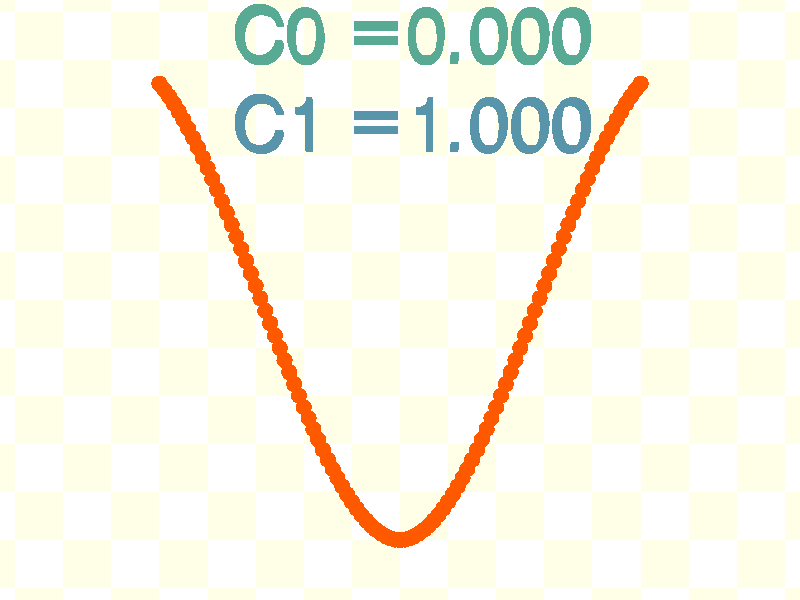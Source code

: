 // This work is licensed under the Creative Commons Attribution-ShareAlike 3.0 Unported License.
// To view a copy of this license, visit http://creativecommons.org/licenses/by-sa/3.0/ or send a
// letter to Creative Commons, 444 Castro Street, Suite 900, Mountain View, California, 94041, USA.

// Persistence Of Vision raytracer sample file.
// By Chris Young 76702,1655
// Try changing C0 and C1 to various values from 0.0 to 1.0 in this scene.

#version 3.7;

global_settings { assumed_gamma 1.0 }

#include "colors.inc"

#declare C1=1;
#declare C0=clock;
#declare Rad=1/6/10;

#declare Xval=-0.5;

camera {
    location  <0, 0, -150>
    direction <0, 0,  12>
    look_at   <0, 0,   0>
}

light_source { <5000, 10000, -20000> color White}
plane { z, Rad hollow on pigment {checker color rgb <1,1,1>*1.2 color rgb <1,1,.8>} }

#declare Font="cyrvetic.ttf"
text{ ttf Font
    concat("C0 =",str(C0,1,3)),0.5, 0
    scale <1.25, 1.25, 4>
    translate <-2.75, 4, -30>
    pigment { rgb <0.2, 0.8, 0.6>*0.5 }
}
text{ ttf Font
    concat("C1 =",str(C1,1,3)),0.5, 0
    scale <1.25, 1.25, 4>
    translate <-2.75, 2.5, -30>
    pigment { rgb <0.2, 0.6, 0.8>*0.5 }
}

union {
    #while (Xval <= 0.5)
        // This is the function that the "quilted" pattern uses
        #declare T=sqrt(3*Xval*Xval);
        #declare IT=1.0-T;
        #declare TQ=T*T*T+3*T*IT*IT*C0+3*T*T*IT*C1;

        sphere{<Xval,TQ,0>,Rad pigment{color rgb<1,0.1,0>}}

        #declare Xval=Xval+0.01;
    #end
    scale 10
    translate -5*y
}

